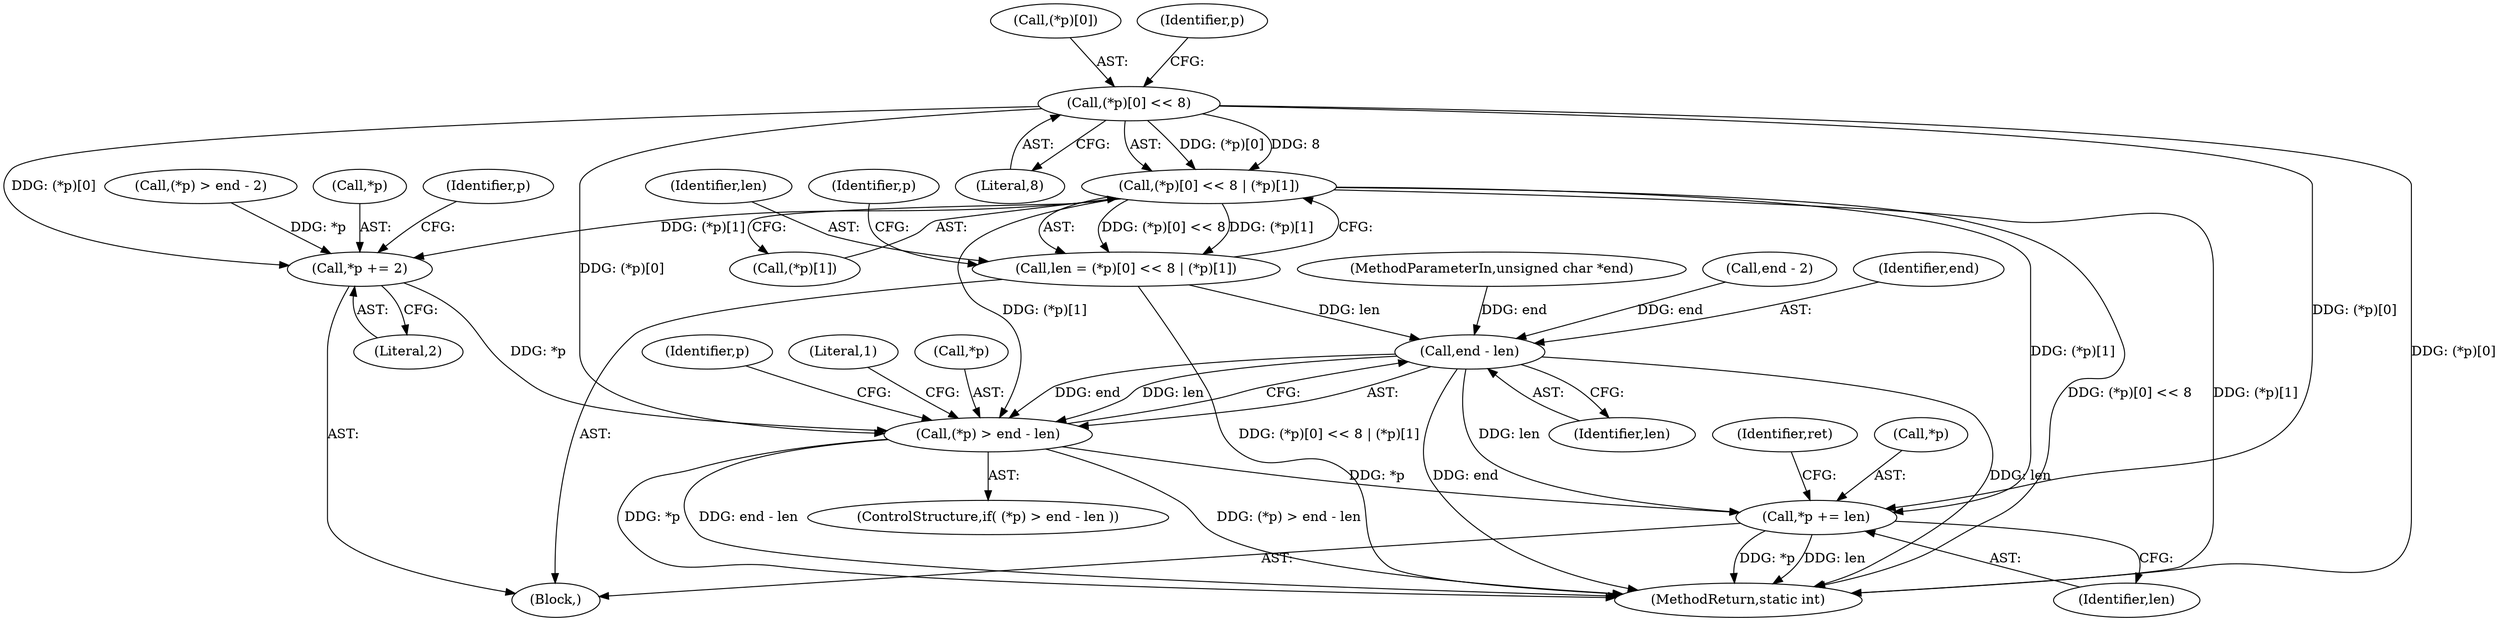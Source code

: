 digraph "0_mbedtls_5224a7544c95552553e2e6be0b4a789956a6464e@array" {
"1000130" [label="(Call,(*p)[0] << 8 | (*p)[1])"];
"1000131" [label="(Call,(*p)[0] << 8)"];
"1000128" [label="(Call,len = (*p)[0] << 8 | (*p)[1])"];
"1000149" [label="(Call,end - len)"];
"1000146" [label="(Call,(*p) > end - len)"];
"1000158" [label="(Call,*p += len)"];
"1000141" [label="(Call,*p += 2)"];
"1000160" [label="(Identifier,p)"];
"1000119" [label="(Call,end - 2)"];
"1000150" [label="(Identifier,end)"];
"1000129" [label="(Identifier,len)"];
"1000128" [label="(Call,len = (*p)[0] << 8 | (*p)[1])"];
"1000158" [label="(Call,*p += len)"];
"1000146" [label="(Call,(*p) > end - len)"];
"1000163" [label="(Identifier,ret)"];
"1000116" [label="(Call,(*p) > end - 2)"];
"1000161" [label="(Identifier,len)"];
"1000142" [label="(Call,*p)"];
"1000132" [label="(Call,(*p)[0])"];
"1000130" [label="(Call,(*p)[0] << 8 | (*p)[1])"];
"1000148" [label="(Identifier,p)"];
"1000136" [label="(Literal,8)"];
"1000143" [label="(Identifier,p)"];
"1000154" [label="(Literal,1)"];
"1000167" [label="(MethodReturn,static int)"];
"1000159" [label="(Call,*p)"];
"1000131" [label="(Call,(*p)[0] << 8)"];
"1000149" [label="(Call,end - len)"];
"1000141" [label="(Call,*p += 2)"];
"1000151" [label="(Identifier,len)"];
"1000147" [label="(Call,*p)"];
"1000145" [label="(ControlStructure,if( (*p) > end - len ))"];
"1000105" [label="(MethodParameterIn,unsigned char *end)"];
"1000139" [label="(Identifier,p)"];
"1000106" [label="(Block,)"];
"1000144" [label="(Literal,2)"];
"1000137" [label="(Call,(*p)[1])"];
"1000130" -> "1000128"  [label="AST: "];
"1000130" -> "1000137"  [label="CFG: "];
"1000131" -> "1000130"  [label="AST: "];
"1000137" -> "1000130"  [label="AST: "];
"1000128" -> "1000130"  [label="CFG: "];
"1000130" -> "1000167"  [label="DDG: (*p)[0] << 8"];
"1000130" -> "1000167"  [label="DDG: (*p)[1]"];
"1000130" -> "1000128"  [label="DDG: (*p)[0] << 8"];
"1000130" -> "1000128"  [label="DDG: (*p)[1]"];
"1000131" -> "1000130"  [label="DDG: (*p)[0]"];
"1000131" -> "1000130"  [label="DDG: 8"];
"1000130" -> "1000141"  [label="DDG: (*p)[1]"];
"1000130" -> "1000146"  [label="DDG: (*p)[1]"];
"1000130" -> "1000158"  [label="DDG: (*p)[1]"];
"1000131" -> "1000136"  [label="CFG: "];
"1000132" -> "1000131"  [label="AST: "];
"1000136" -> "1000131"  [label="AST: "];
"1000139" -> "1000131"  [label="CFG: "];
"1000131" -> "1000167"  [label="DDG: (*p)[0]"];
"1000131" -> "1000141"  [label="DDG: (*p)[0]"];
"1000131" -> "1000146"  [label="DDG: (*p)[0]"];
"1000131" -> "1000158"  [label="DDG: (*p)[0]"];
"1000128" -> "1000106"  [label="AST: "];
"1000129" -> "1000128"  [label="AST: "];
"1000143" -> "1000128"  [label="CFG: "];
"1000128" -> "1000167"  [label="DDG: (*p)[0] << 8 | (*p)[1]"];
"1000128" -> "1000149"  [label="DDG: len"];
"1000149" -> "1000146"  [label="AST: "];
"1000149" -> "1000151"  [label="CFG: "];
"1000150" -> "1000149"  [label="AST: "];
"1000151" -> "1000149"  [label="AST: "];
"1000146" -> "1000149"  [label="CFG: "];
"1000149" -> "1000167"  [label="DDG: len"];
"1000149" -> "1000167"  [label="DDG: end"];
"1000149" -> "1000146"  [label="DDG: end"];
"1000149" -> "1000146"  [label="DDG: len"];
"1000119" -> "1000149"  [label="DDG: end"];
"1000105" -> "1000149"  [label="DDG: end"];
"1000149" -> "1000158"  [label="DDG: len"];
"1000146" -> "1000145"  [label="AST: "];
"1000147" -> "1000146"  [label="AST: "];
"1000154" -> "1000146"  [label="CFG: "];
"1000160" -> "1000146"  [label="CFG: "];
"1000146" -> "1000167"  [label="DDG: end - len"];
"1000146" -> "1000167"  [label="DDG: (*p) > end - len"];
"1000146" -> "1000167"  [label="DDG: *p"];
"1000141" -> "1000146"  [label="DDG: *p"];
"1000146" -> "1000158"  [label="DDG: *p"];
"1000158" -> "1000106"  [label="AST: "];
"1000158" -> "1000161"  [label="CFG: "];
"1000159" -> "1000158"  [label="AST: "];
"1000161" -> "1000158"  [label="AST: "];
"1000163" -> "1000158"  [label="CFG: "];
"1000158" -> "1000167"  [label="DDG: *p"];
"1000158" -> "1000167"  [label="DDG: len"];
"1000141" -> "1000106"  [label="AST: "];
"1000141" -> "1000144"  [label="CFG: "];
"1000142" -> "1000141"  [label="AST: "];
"1000144" -> "1000141"  [label="AST: "];
"1000148" -> "1000141"  [label="CFG: "];
"1000116" -> "1000141"  [label="DDG: *p"];
}
